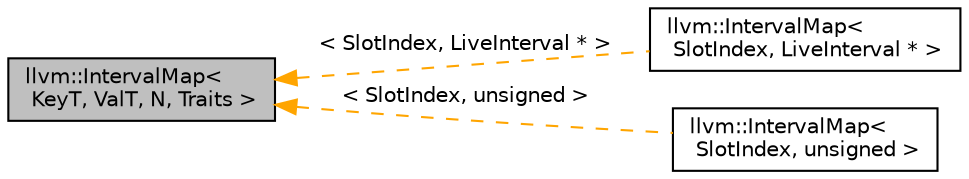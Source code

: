 digraph "llvm::IntervalMap&lt; KeyT, ValT, N, Traits &gt;"
{
 // LATEX_PDF_SIZE
  bgcolor="transparent";
  edge [fontname="Helvetica",fontsize="10",labelfontname="Helvetica",labelfontsize="10"];
  node [fontname="Helvetica",fontsize="10",shape="box"];
  rankdir="LR";
  Node1 [label="llvm::IntervalMap\<\l KeyT, ValT, N, Traits \>",height=0.2,width=0.4,color="black", fillcolor="grey75", style="filled", fontcolor="black",tooltip=" "];
  Node1 -> Node2 [dir="back",color="orange",fontsize="10",style="dashed",label=" \< SlotIndex, LiveInterval * \>" ,fontname="Helvetica"];
  Node2 [label="llvm::IntervalMap\<\l SlotIndex, LiveInterval * \>",height=0.2,width=0.4,color="black",URL="$classllvm_1_1IntervalMap.html",tooltip=" "];
  Node1 -> Node3 [dir="back",color="orange",fontsize="10",style="dashed",label=" \< SlotIndex, unsigned \>" ,fontname="Helvetica"];
  Node3 [label="llvm::IntervalMap\<\l SlotIndex, unsigned \>",height=0.2,width=0.4,color="black",URL="$classllvm_1_1IntervalMap.html",tooltip=" "];
}
